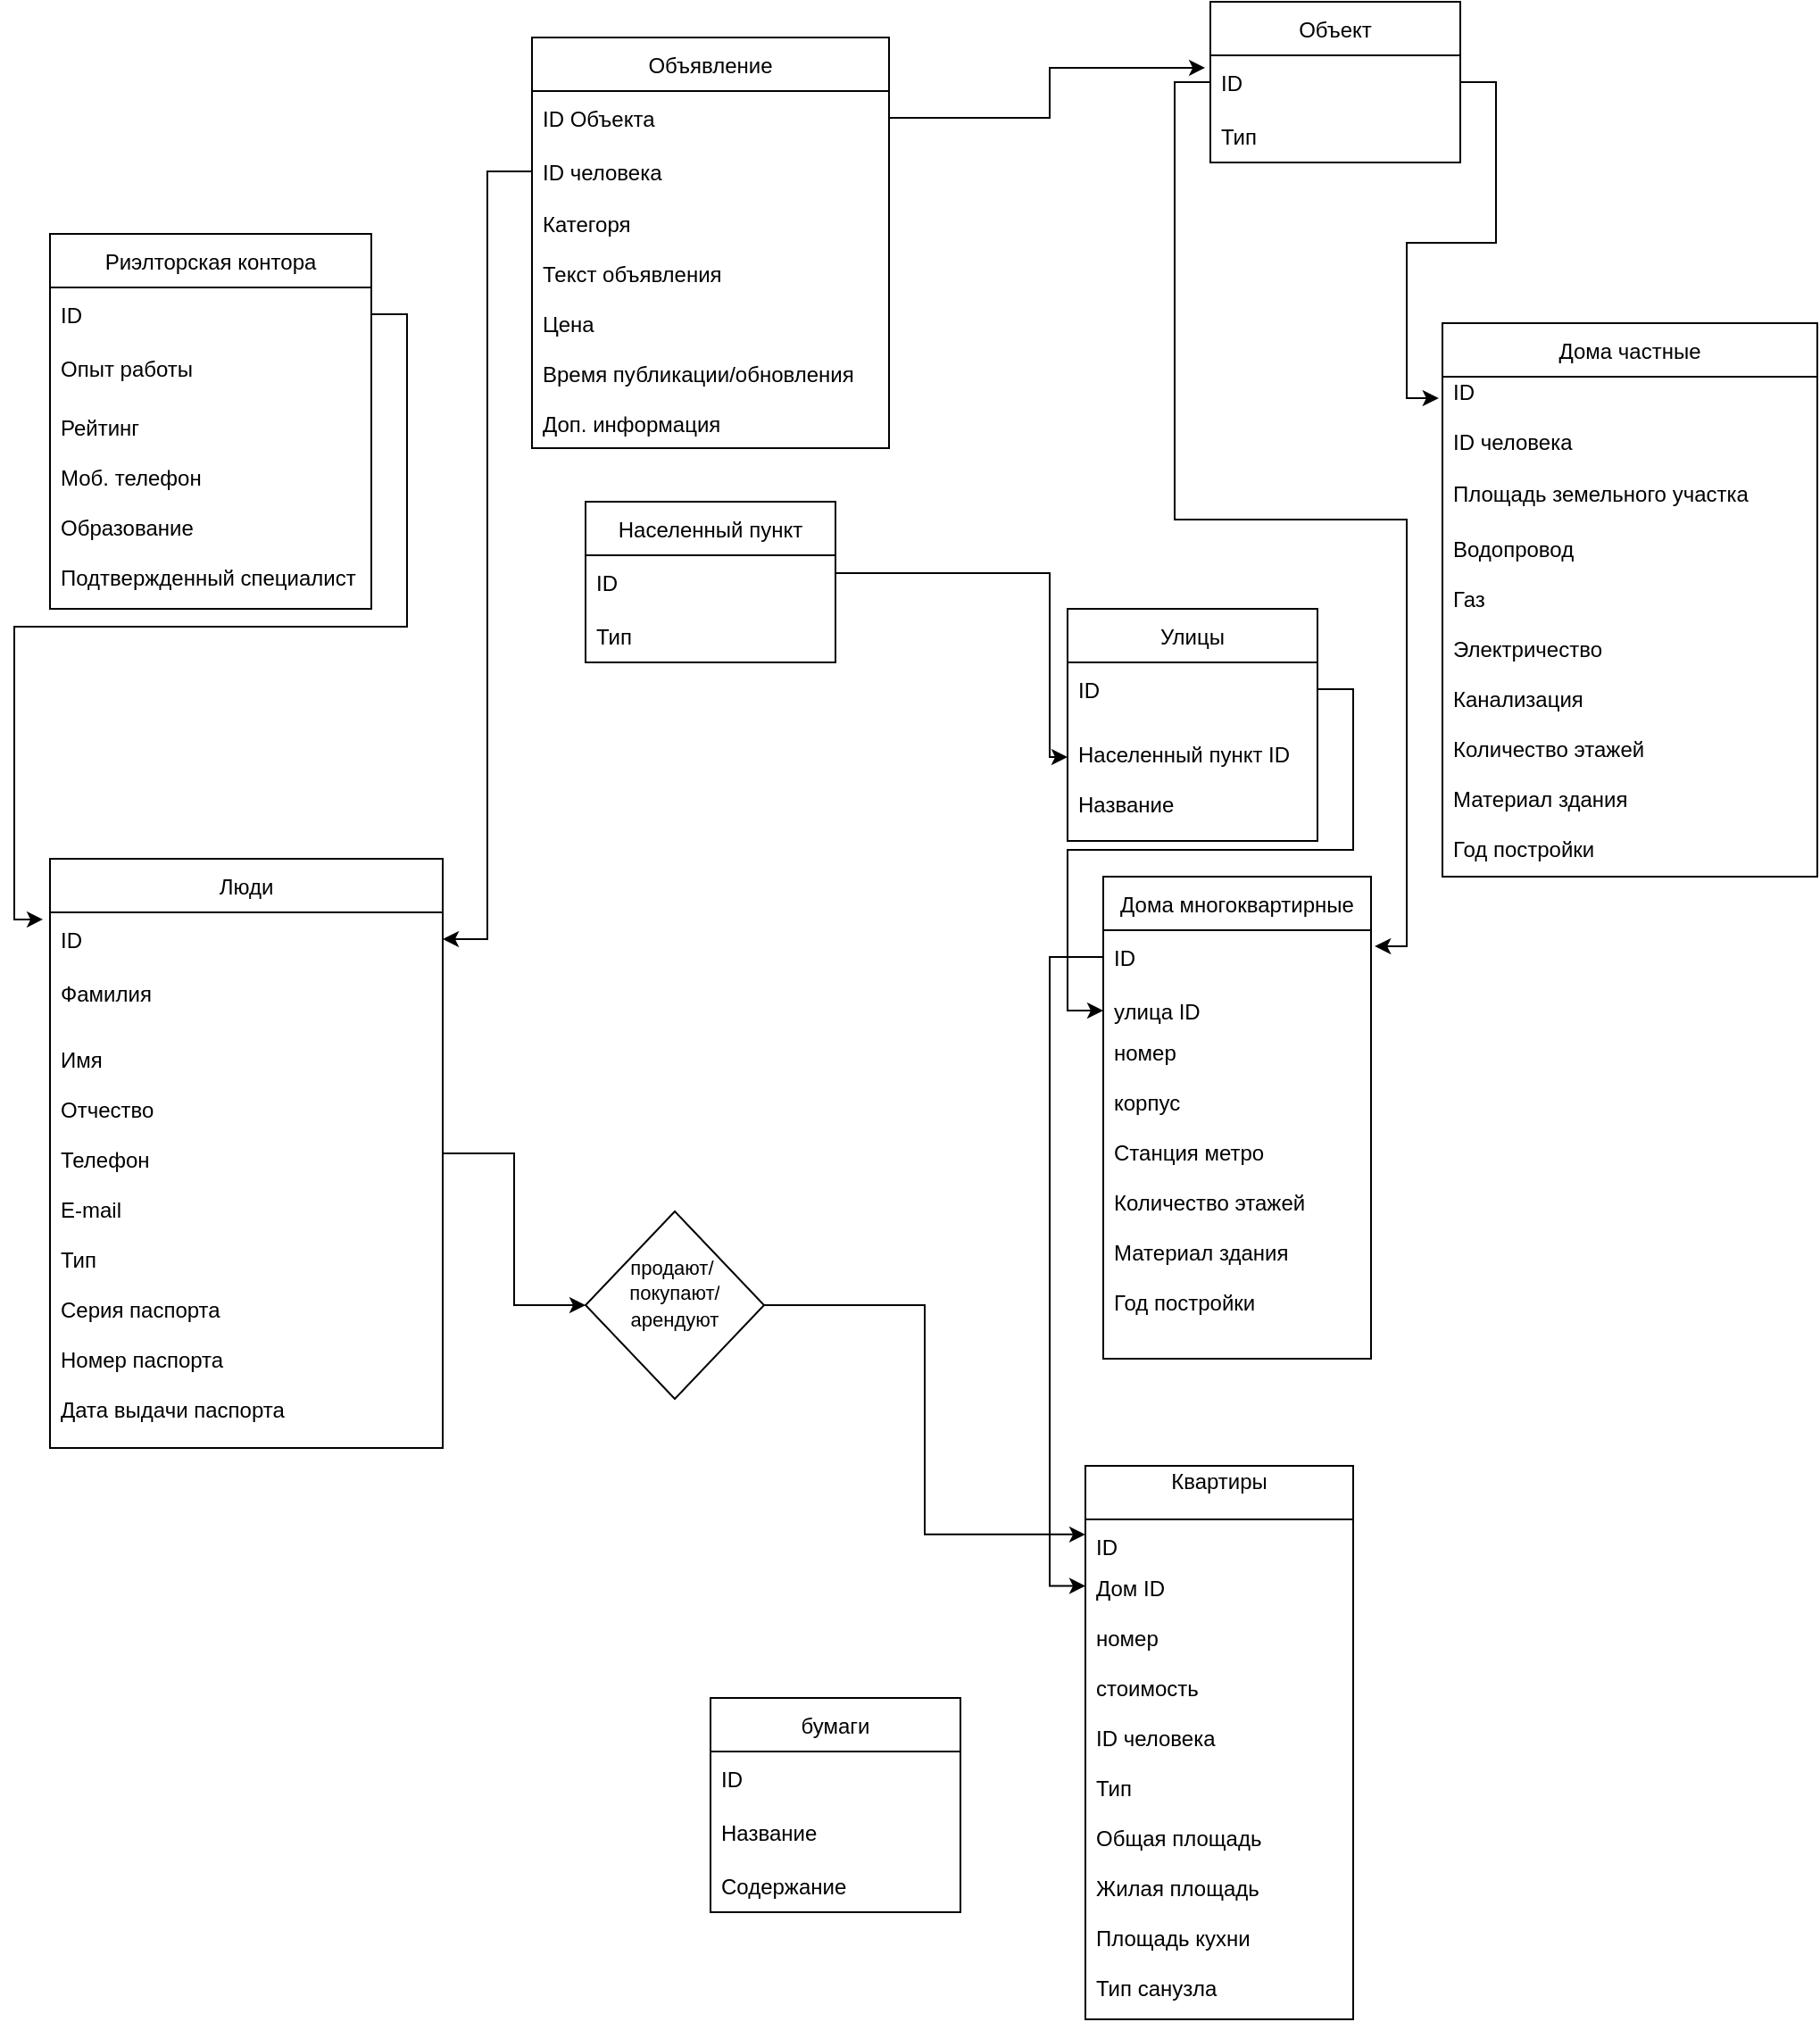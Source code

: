 <mxfile version="15.7.3" type="device"><diagram id="tWluPMxtTHNSkM-A0zyS" name="Страница 1"><mxGraphModel dx="1102" dy="4325" grid="1" gridSize="10" guides="1" tooltips="1" connect="1" arrows="1" fold="1" page="1" pageScale="1" pageWidth="2339" pageHeight="3300" math="0" shadow="0"><root><mxCell id="0"/><mxCell id="1" parent="0"/><mxCell id="jXrrF-a2Q6XTQxq93m-X-35" style="edgeStyle=orthogonalEdgeStyle;rounded=0;orthogonalLoop=1;jettySize=auto;html=1;entryX=0;entryY=0.5;entryDx=0;entryDy=0;elbow=vertical;" parent="1" source="jXrrF-a2Q6XTQxq93m-X-1" target="jXrrF-a2Q6XTQxq93m-X-32" edge="1"><mxGeometry relative="1" as="geometry"/></mxCell><mxCell id="jXrrF-a2Q6XTQxq93m-X-1" value="Люди" style="swimlane;fontStyle=0;childLayout=stackLayout;horizontal=1;startSize=30;horizontalStack=0;resizeParent=1;resizeParentMax=0;resizeLast=0;collapsible=1;marginBottom=0;" parent="1" vertex="1"><mxGeometry x="110" y="-10" width="220" height="330" as="geometry"/></mxCell><mxCell id="jXrrF-a2Q6XTQxq93m-X-2" value="ID" style="text;strokeColor=none;fillColor=none;align=left;verticalAlign=middle;spacingLeft=4;spacingRight=4;overflow=hidden;points=[[0,0.5],[1,0.5]];portConstraint=eastwest;rotatable=0;" parent="jXrrF-a2Q6XTQxq93m-X-1" vertex="1"><mxGeometry y="30" width="220" height="30" as="geometry"/></mxCell><mxCell id="jXrrF-a2Q6XTQxq93m-X-3" value="Фамилия            " style="text;strokeColor=none;fillColor=none;align=left;verticalAlign=middle;spacingLeft=4;spacingRight=4;overflow=hidden;points=[[0,0.5],[1,0.5]];portConstraint=eastwest;rotatable=0;" parent="jXrrF-a2Q6XTQxq93m-X-1" vertex="1"><mxGeometry y="60" width="220" height="30" as="geometry"/></mxCell><mxCell id="jXrrF-a2Q6XTQxq93m-X-4" value="Имя&#10;&#10;Отчество&#10;&#10;Телефон&#10;&#10;E-mail&#10;&#10;Тип&#10;&#10;Серия паспорта&#10;&#10;Номер паспорта&#10;&#10;Дата выдачи паспорта" style="text;strokeColor=none;fillColor=none;align=left;verticalAlign=middle;spacingLeft=4;spacingRight=4;overflow=hidden;points=[[0,0.5],[1,0.5]];portConstraint=eastwest;rotatable=0;" parent="jXrrF-a2Q6XTQxq93m-X-1" vertex="1"><mxGeometry y="90" width="220" height="240" as="geometry"/></mxCell><mxCell id="jXrrF-a2Q6XTQxq93m-X-5" value="Квартиры&#10;" style="swimlane;fontStyle=0;childLayout=stackLayout;horizontal=1;startSize=30;horizontalStack=0;resizeParent=1;resizeParentMax=0;resizeLast=0;collapsible=1;marginBottom=0;" parent="1" vertex="1"><mxGeometry x="690" y="330" width="150" height="310" as="geometry"/></mxCell><mxCell id="jXrrF-a2Q6XTQxq93m-X-6" value="ID" style="text;strokeColor=none;fillColor=none;align=left;verticalAlign=middle;spacingLeft=4;spacingRight=4;overflow=hidden;points=[[0,0.5],[1,0.5]];portConstraint=eastwest;rotatable=0;" parent="jXrrF-a2Q6XTQxq93m-X-5" vertex="1"><mxGeometry y="30" width="150" height="30" as="geometry"/></mxCell><mxCell id="jXrrF-a2Q6XTQxq93m-X-8" value="Дом ID&#10;&#10;номер&#10;&#10;стоимость&#10;&#10;ID человека&#10;&#10;Тип&#10;&#10;Общая площадь&#10;&#10;Жилая площадь&#10;&#10;Площадь кухни&#10;&#10;Тип санузла&#10;&#10;&#10;" style="text;strokeColor=none;fillColor=none;align=left;verticalAlign=middle;spacingLeft=4;spacingRight=4;overflow=hidden;points=[[0,0.5],[1,0.5]];portConstraint=eastwest;rotatable=0;" parent="jXrrF-a2Q6XTQxq93m-X-5" vertex="1"><mxGeometry y="60" width="150" height="250" as="geometry"/></mxCell><mxCell id="jXrrF-a2Q6XTQxq93m-X-9" value="Улицы" style="swimlane;fontStyle=0;childLayout=stackLayout;horizontal=1;startSize=30;horizontalStack=0;resizeParent=1;resizeParentMax=0;resizeLast=0;collapsible=1;marginBottom=0;" parent="1" vertex="1"><mxGeometry x="680" y="-150" width="140" height="130" as="geometry"/></mxCell><mxCell id="jXrrF-a2Q6XTQxq93m-X-10" value="ID" style="text;strokeColor=none;fillColor=none;align=left;verticalAlign=middle;spacingLeft=4;spacingRight=4;overflow=hidden;points=[[0,0.5],[1,0.5]];portConstraint=eastwest;rotatable=0;" parent="jXrrF-a2Q6XTQxq93m-X-9" vertex="1"><mxGeometry y="30" width="140" height="30" as="geometry"/></mxCell><mxCell id="jXrrF-a2Q6XTQxq93m-X-11" value="Населенный пункт ID&#10;&#10;Название" style="text;strokeColor=none;fillColor=none;align=left;verticalAlign=middle;spacingLeft=4;spacingRight=4;overflow=hidden;points=[[0,0.5],[1,0.5]];portConstraint=eastwest;rotatable=0;" parent="jXrrF-a2Q6XTQxq93m-X-9" vertex="1"><mxGeometry y="60" width="140" height="70" as="geometry"/></mxCell><mxCell id="jXrrF-a2Q6XTQxq93m-X-13" value="Дома многоквартирные" style="swimlane;fontStyle=0;childLayout=stackLayout;horizontal=1;startSize=30;horizontalStack=0;resizeParent=1;resizeParentMax=0;resizeLast=0;collapsible=1;marginBottom=0;" parent="1" vertex="1"><mxGeometry x="700" width="150" height="270" as="geometry"/></mxCell><mxCell id="jXrrF-a2Q6XTQxq93m-X-14" value="ID" style="text;strokeColor=none;fillColor=none;align=left;verticalAlign=middle;spacingLeft=4;spacingRight=4;overflow=hidden;points=[[0,0.5],[1,0.5]];portConstraint=eastwest;rotatable=0;" parent="jXrrF-a2Q6XTQxq93m-X-13" vertex="1"><mxGeometry y="30" width="150" height="30" as="geometry"/></mxCell><mxCell id="jXrrF-a2Q6XTQxq93m-X-15" value="улица ID" style="text;strokeColor=none;fillColor=none;align=left;verticalAlign=middle;spacingLeft=4;spacingRight=4;overflow=hidden;points=[[0,0.5],[1,0.5]];portConstraint=eastwest;rotatable=0;" parent="jXrrF-a2Q6XTQxq93m-X-13" vertex="1"><mxGeometry y="60" width="150" height="30" as="geometry"/></mxCell><mxCell id="jXrrF-a2Q6XTQxq93m-X-16" value="номер&#10;&#10;корпус&#10;&#10;Станция метро&#10;&#10;Количество этажей&#10;&#10;Материал здания&#10;&#10;Год постройки&#10;&#10;&#10;" style="text;strokeColor=none;fillColor=none;align=left;verticalAlign=middle;spacingLeft=4;spacingRight=4;overflow=hidden;points=[[0,0.5],[1,0.5]];portConstraint=eastwest;rotatable=0;" parent="jXrrF-a2Q6XTQxq93m-X-13" vertex="1"><mxGeometry y="90" width="150" height="180" as="geometry"/></mxCell><mxCell id="jXrrF-a2Q6XTQxq93m-X-17" value="бумаги" style="swimlane;fontStyle=0;childLayout=stackLayout;horizontal=1;startSize=30;horizontalStack=0;resizeParent=1;resizeParentMax=0;resizeLast=0;collapsible=1;marginBottom=0;" parent="1" vertex="1"><mxGeometry x="480" y="460" width="140" height="120" as="geometry"/></mxCell><mxCell id="jXrrF-a2Q6XTQxq93m-X-18" value="ID" style="text;strokeColor=none;fillColor=none;align=left;verticalAlign=middle;spacingLeft=4;spacingRight=4;overflow=hidden;points=[[0,0.5],[1,0.5]];portConstraint=eastwest;rotatable=0;" parent="jXrrF-a2Q6XTQxq93m-X-17" vertex="1"><mxGeometry y="30" width="140" height="30" as="geometry"/></mxCell><mxCell id="jXrrF-a2Q6XTQxq93m-X-19" value="Название" style="text;strokeColor=none;fillColor=none;align=left;verticalAlign=middle;spacingLeft=4;spacingRight=4;overflow=hidden;points=[[0,0.5],[1,0.5]];portConstraint=eastwest;rotatable=0;" parent="jXrrF-a2Q6XTQxq93m-X-17" vertex="1"><mxGeometry y="60" width="140" height="30" as="geometry"/></mxCell><mxCell id="jXrrF-a2Q6XTQxq93m-X-20" value="Содержание" style="text;strokeColor=none;fillColor=none;align=left;verticalAlign=middle;spacingLeft=4;spacingRight=4;overflow=hidden;points=[[0,0.5],[1,0.5]];portConstraint=eastwest;rotatable=0;" parent="jXrrF-a2Q6XTQxq93m-X-17" vertex="1"><mxGeometry y="90" width="140" height="30" as="geometry"/></mxCell><mxCell id="jXrrF-a2Q6XTQxq93m-X-31" style="edgeStyle=orthogonalEdgeStyle;rounded=0;orthogonalLoop=1;jettySize=auto;html=1;entryX=0;entryY=0.5;entryDx=0;entryDy=0;elbow=vertical;" parent="1" source="jXrrF-a2Q6XTQxq93m-X-10" target="jXrrF-a2Q6XTQxq93m-X-15" edge="1"><mxGeometry relative="1" as="geometry"/></mxCell><mxCell id="jXrrF-a2Q6XTQxq93m-X-34" style="edgeStyle=orthogonalEdgeStyle;rounded=0;orthogonalLoop=1;jettySize=auto;html=1;entryX=0;entryY=0.124;entryDx=0;entryDy=0;entryPerimeter=0;elbow=vertical;" parent="1" source="jXrrF-a2Q6XTQxq93m-X-32" target="jXrrF-a2Q6XTQxq93m-X-5" edge="1"><mxGeometry relative="1" as="geometry"/></mxCell><mxCell id="jXrrF-a2Q6XTQxq93m-X-32" value="" style="rhombus;whiteSpace=wrap;html=1;" parent="1" vertex="1"><mxGeometry x="410" y="187.5" width="100" height="105" as="geometry"/></mxCell><mxCell id="jXrrF-a2Q6XTQxq93m-X-36" value="&lt;p&gt;&lt;font style=&quot;font-size: 11px&quot;&gt;&lt;font&gt;продают/&amp;nbsp;&lt;br&gt;&lt;/font&gt;покупают/&lt;br&gt;арендуют&lt;/font&gt;&lt;/p&gt;" style="text;html=1;strokeColor=none;fillColor=none;spacing=5;spacingTop=-20;whiteSpace=wrap;overflow=hidden;rounded=0;align=center;" parent="1" vertex="1"><mxGeometry x="430" y="210" width="60" height="50" as="geometry"/></mxCell><mxCell id="fIove4JGnkJyiZ1TXnkr-1" value="Риэлторская контора" style="swimlane;fontStyle=0;childLayout=stackLayout;horizontal=1;startSize=30;horizontalStack=0;resizeParent=1;resizeParentMax=0;resizeLast=0;collapsible=1;marginBottom=0;" parent="1" vertex="1"><mxGeometry x="110" y="-360" width="180" height="210" as="geometry"/></mxCell><mxCell id="fIove4JGnkJyiZ1TXnkr-2" value="ID" style="text;strokeColor=none;fillColor=none;align=left;verticalAlign=middle;spacingLeft=4;spacingRight=4;overflow=hidden;points=[[0,0.5],[1,0.5]];portConstraint=eastwest;rotatable=0;" parent="fIove4JGnkJyiZ1TXnkr-1" vertex="1"><mxGeometry y="30" width="180" height="30" as="geometry"/></mxCell><mxCell id="fIove4JGnkJyiZ1TXnkr-3" value="Опыт работы" style="text;strokeColor=none;fillColor=none;align=left;verticalAlign=middle;spacingLeft=4;spacingRight=4;overflow=hidden;points=[[0,0.5],[1,0.5]];portConstraint=eastwest;rotatable=0;" parent="fIove4JGnkJyiZ1TXnkr-1" vertex="1"><mxGeometry y="60" width="180" height="30" as="geometry"/></mxCell><mxCell id="fIove4JGnkJyiZ1TXnkr-4" value="Рейтинг&#10;&#10;Моб. телефон&#10;&#10;Образование&#10;&#10;Подтвержденный специалист" style="text;strokeColor=none;fillColor=none;align=left;verticalAlign=middle;spacingLeft=4;spacingRight=4;overflow=hidden;points=[[0,0.5],[1,0.5]];portConstraint=eastwest;rotatable=0;" parent="fIove4JGnkJyiZ1TXnkr-1" vertex="1"><mxGeometry y="90" width="180" height="120" as="geometry"/></mxCell><mxCell id="fIove4JGnkJyiZ1TXnkr-6" style="edgeStyle=orthogonalEdgeStyle;rounded=0;orthogonalLoop=1;jettySize=auto;html=1;entryX=-0.018;entryY=0.133;entryDx=0;entryDy=0;entryPerimeter=0;" parent="1" source="fIove4JGnkJyiZ1TXnkr-2" target="jXrrF-a2Q6XTQxq93m-X-2" edge="1"><mxGeometry relative="1" as="geometry"/></mxCell><mxCell id="fIove4JGnkJyiZ1TXnkr-7" value="Населенный пункт" style="swimlane;fontStyle=0;childLayout=stackLayout;horizontal=1;startSize=30;horizontalStack=0;resizeParent=1;resizeParentMax=0;resizeLast=0;collapsible=1;marginBottom=0;" parent="1" vertex="1"><mxGeometry x="410" y="-210" width="140" height="90" as="geometry"/></mxCell><mxCell id="fIove4JGnkJyiZ1TXnkr-8" value="ID" style="text;strokeColor=none;fillColor=none;align=left;verticalAlign=middle;spacingLeft=4;spacingRight=4;overflow=hidden;points=[[0,0.5],[1,0.5]];portConstraint=eastwest;rotatable=0;" parent="fIove4JGnkJyiZ1TXnkr-7" vertex="1"><mxGeometry y="30" width="140" height="30" as="geometry"/></mxCell><mxCell id="fIove4JGnkJyiZ1TXnkr-9" value="Тип" style="text;strokeColor=none;fillColor=none;align=left;verticalAlign=middle;spacingLeft=4;spacingRight=4;overflow=hidden;points=[[0,0.5],[1,0.5]];portConstraint=eastwest;rotatable=0;" parent="fIove4JGnkJyiZ1TXnkr-7" vertex="1"><mxGeometry y="60" width="140" height="30" as="geometry"/></mxCell><mxCell id="fIove4JGnkJyiZ1TXnkr-12" style="edgeStyle=orthogonalEdgeStyle;rounded=0;orthogonalLoop=1;jettySize=auto;html=1;" parent="1" source="fIove4JGnkJyiZ1TXnkr-8" edge="1"><mxGeometry relative="1" as="geometry"><mxPoint x="680" y="-67" as="targetPoint"/><Array as="points"><mxPoint x="670" y="-170"/><mxPoint x="670" y="-67"/></Array></mxGeometry></mxCell><mxCell id="fIove4JGnkJyiZ1TXnkr-32" style="edgeStyle=orthogonalEdgeStyle;rounded=0;orthogonalLoop=1;jettySize=auto;html=1;entryX=1.014;entryY=0.3;entryDx=0;entryDy=0;entryPerimeter=0;exitX=0;exitY=0.5;exitDx=0;exitDy=0;" parent="1" source="fIove4JGnkJyiZ1TXnkr-14" target="jXrrF-a2Q6XTQxq93m-X-14" edge="1"><mxGeometry relative="1" as="geometry"/></mxCell><mxCell id="fIove4JGnkJyiZ1TXnkr-13" value="Объект" style="swimlane;fontStyle=0;childLayout=stackLayout;horizontal=1;startSize=30;horizontalStack=0;resizeParent=1;resizeParentMax=0;resizeLast=0;collapsible=1;marginBottom=0;" parent="1" vertex="1"><mxGeometry x="760" y="-490" width="140" height="90" as="geometry"/></mxCell><mxCell id="fIove4JGnkJyiZ1TXnkr-14" value="ID" style="text;strokeColor=none;fillColor=none;align=left;verticalAlign=middle;spacingLeft=4;spacingRight=4;overflow=hidden;points=[[0,0.5],[1,0.5]];portConstraint=eastwest;rotatable=0;" parent="fIove4JGnkJyiZ1TXnkr-13" vertex="1"><mxGeometry y="30" width="140" height="30" as="geometry"/></mxCell><mxCell id="fIove4JGnkJyiZ1TXnkr-15" value="Тип" style="text;strokeColor=none;fillColor=none;align=left;verticalAlign=middle;spacingLeft=4;spacingRight=4;overflow=hidden;points=[[0,0.5],[1,0.5]];portConstraint=eastwest;rotatable=0;" parent="fIove4JGnkJyiZ1TXnkr-13" vertex="1"><mxGeometry y="60" width="140" height="30" as="geometry"/></mxCell><mxCell id="fIove4JGnkJyiZ1TXnkr-17" value="Объявление" style="swimlane;fontStyle=0;childLayout=stackLayout;horizontal=1;startSize=30;horizontalStack=0;resizeParent=1;resizeParentMax=0;resizeLast=0;collapsible=1;marginBottom=0;" parent="1" vertex="1"><mxGeometry x="380" y="-470" width="200" height="230" as="geometry"/></mxCell><mxCell id="fIove4JGnkJyiZ1TXnkr-18" value="ID Объекта " style="text;strokeColor=none;fillColor=none;align=left;verticalAlign=middle;spacingLeft=4;spacingRight=4;overflow=hidden;points=[[0,0.5],[1,0.5]];portConstraint=eastwest;rotatable=0;" parent="fIove4JGnkJyiZ1TXnkr-17" vertex="1"><mxGeometry y="30" width="200" height="30" as="geometry"/></mxCell><mxCell id="fIove4JGnkJyiZ1TXnkr-19" value="ID человека" style="text;strokeColor=none;fillColor=none;align=left;verticalAlign=middle;spacingLeft=4;spacingRight=4;overflow=hidden;points=[[0,0.5],[1,0.5]];portConstraint=eastwest;rotatable=0;" parent="fIove4JGnkJyiZ1TXnkr-17" vertex="1"><mxGeometry y="60" width="200" height="30" as="geometry"/></mxCell><mxCell id="fIove4JGnkJyiZ1TXnkr-20" value="Категоря&#10;&#10;Текст объявления&#10;&#10;Цена&#10;&#10;Время публикации/обновления&#10;&#10;Доп. информация" style="text;strokeColor=none;fillColor=none;align=left;verticalAlign=middle;spacingLeft=4;spacingRight=4;overflow=hidden;points=[[0,0.5],[1,0.5]];portConstraint=eastwest;rotatable=0;" parent="fIove4JGnkJyiZ1TXnkr-17" vertex="1"><mxGeometry y="90" width="200" height="140" as="geometry"/></mxCell><mxCell id="fIove4JGnkJyiZ1TXnkr-22" style="edgeStyle=orthogonalEdgeStyle;rounded=0;orthogonalLoop=1;jettySize=auto;html=1;entryX=1;entryY=0.5;entryDx=0;entryDy=0;" parent="1" source="fIove4JGnkJyiZ1TXnkr-19" target="jXrrF-a2Q6XTQxq93m-X-2" edge="1"><mxGeometry relative="1" as="geometry"/></mxCell><mxCell id="fIove4JGnkJyiZ1TXnkr-23" style="edgeStyle=orthogonalEdgeStyle;rounded=0;orthogonalLoop=1;jettySize=auto;html=1;entryX=-0.021;entryY=0.233;entryDx=0;entryDy=0;entryPerimeter=0;" parent="1" source="fIove4JGnkJyiZ1TXnkr-18" target="fIove4JGnkJyiZ1TXnkr-14" edge="1"><mxGeometry relative="1" as="geometry"/></mxCell><mxCell id="fIove4JGnkJyiZ1TXnkr-24" value="Дома частные" style="swimlane;fontStyle=0;childLayout=stackLayout;horizontal=1;startSize=30;horizontalStack=0;resizeParent=1;resizeParentMax=0;resizeLast=0;collapsible=1;marginBottom=0;" parent="1" vertex="1"><mxGeometry x="890" y="-310" width="210" height="310" as="geometry"/></mxCell><mxCell id="fIove4JGnkJyiZ1TXnkr-25" value="ID&#10;&#10;ID человека&#10;&#10;Улица ID" style="text;strokeColor=none;fillColor=none;align=left;verticalAlign=middle;spacingLeft=4;spacingRight=4;overflow=hidden;points=[[0,0.5],[1,0.5]];portConstraint=eastwest;rotatable=0;" parent="fIove4JGnkJyiZ1TXnkr-24" vertex="1"><mxGeometry y="30" width="210" height="50" as="geometry"/></mxCell><mxCell id="fIove4JGnkJyiZ1TXnkr-26" value="Площадь земельного участка" style="text;strokeColor=none;fillColor=none;align=left;verticalAlign=middle;spacingLeft=4;spacingRight=4;overflow=hidden;points=[[0,0.5],[1,0.5]];portConstraint=eastwest;rotatable=0;" parent="fIove4JGnkJyiZ1TXnkr-24" vertex="1"><mxGeometry y="80" width="210" height="30" as="geometry"/></mxCell><mxCell id="fIove4JGnkJyiZ1TXnkr-27" value="Водопровод&#10;&#10;Газ&#10;&#10;Электричество&#10;&#10;Канализация&#10;&#10;Количество этажей&#10;&#10;Материал здания&#10;&#10;Год постройки" style="text;strokeColor=none;fillColor=none;align=left;verticalAlign=middle;spacingLeft=4;spacingRight=4;overflow=hidden;points=[[0,0.5],[1,0.5]];portConstraint=eastwest;rotatable=0;" parent="fIove4JGnkJyiZ1TXnkr-24" vertex="1"><mxGeometry y="110" width="210" height="200" as="geometry"/></mxCell><mxCell id="fIove4JGnkJyiZ1TXnkr-29" style="edgeStyle=orthogonalEdgeStyle;rounded=0;orthogonalLoop=1;jettySize=auto;html=1;entryX=0;entryY=0.029;entryDx=0;entryDy=0;entryPerimeter=0;" parent="1" source="jXrrF-a2Q6XTQxq93m-X-14" target="jXrrF-a2Q6XTQxq93m-X-8" edge="1"><mxGeometry relative="1" as="geometry"/></mxCell><mxCell id="fIove4JGnkJyiZ1TXnkr-30" style="edgeStyle=orthogonalEdgeStyle;rounded=0;orthogonalLoop=1;jettySize=auto;html=1;entryX=-0.01;entryY=0.24;entryDx=0;entryDy=0;entryPerimeter=0;" parent="1" source="fIove4JGnkJyiZ1TXnkr-14" target="fIove4JGnkJyiZ1TXnkr-25" edge="1"><mxGeometry relative="1" as="geometry"/></mxCell></root></mxGraphModel></diagram></mxfile>